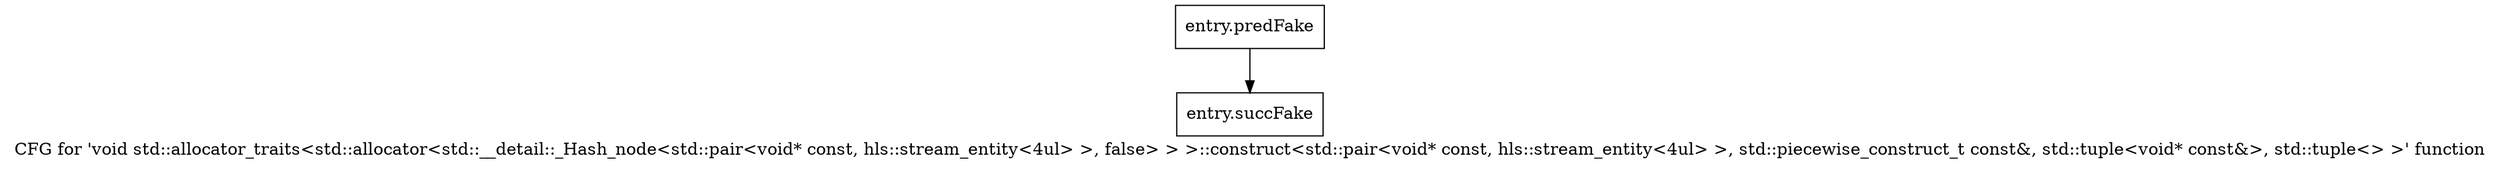 digraph "CFG for 'void std::allocator_traits\<std::allocator\<std::__detail::_Hash_node\<std::pair\<void* const, hls::stream_entity\<4ul\> \>, false\> \> \>::construct\<std::pair\<void* const, hls::stream_entity\<4ul\> \>, std::piecewise_construct_t const&, std::tuple\<void* const&\>, std::tuple\<\> \>' function" {
	label="CFG for 'void std::allocator_traits\<std::allocator\<std::__detail::_Hash_node\<std::pair\<void* const, hls::stream_entity\<4ul\> \>, false\> \> \>::construct\<std::pair\<void* const, hls::stream_entity\<4ul\> \>, std::piecewise_construct_t const&, std::tuple\<void* const&\>, std::tuple\<\> \>' function";

	Node0x432c220 [shape=record,filename="",linenumber="",label="{entry.predFake}"];
	Node0x432c220 -> Node0x441f820[ callList="" memoryops="" filename="/tools/Xilinx/Vitis_HLS/2022.1/tps/lnx64/gcc-8.3.0/lib/gcc/x86_64-pc-linux-gnu/8.3.0/../../../../include/c++/8.3.0/bits/alloc_traits.h" execusionnum="6"];
	Node0x441f820 [shape=record,filename="/tools/Xilinx/Vitis_HLS/2022.1/tps/lnx64/gcc-8.3.0/lib/gcc/x86_64-pc-linux-gnu/8.3.0/../../../../include/c++/8.3.0/bits/alloc_traits.h",linenumber="475",label="{entry.succFake}"];
}
